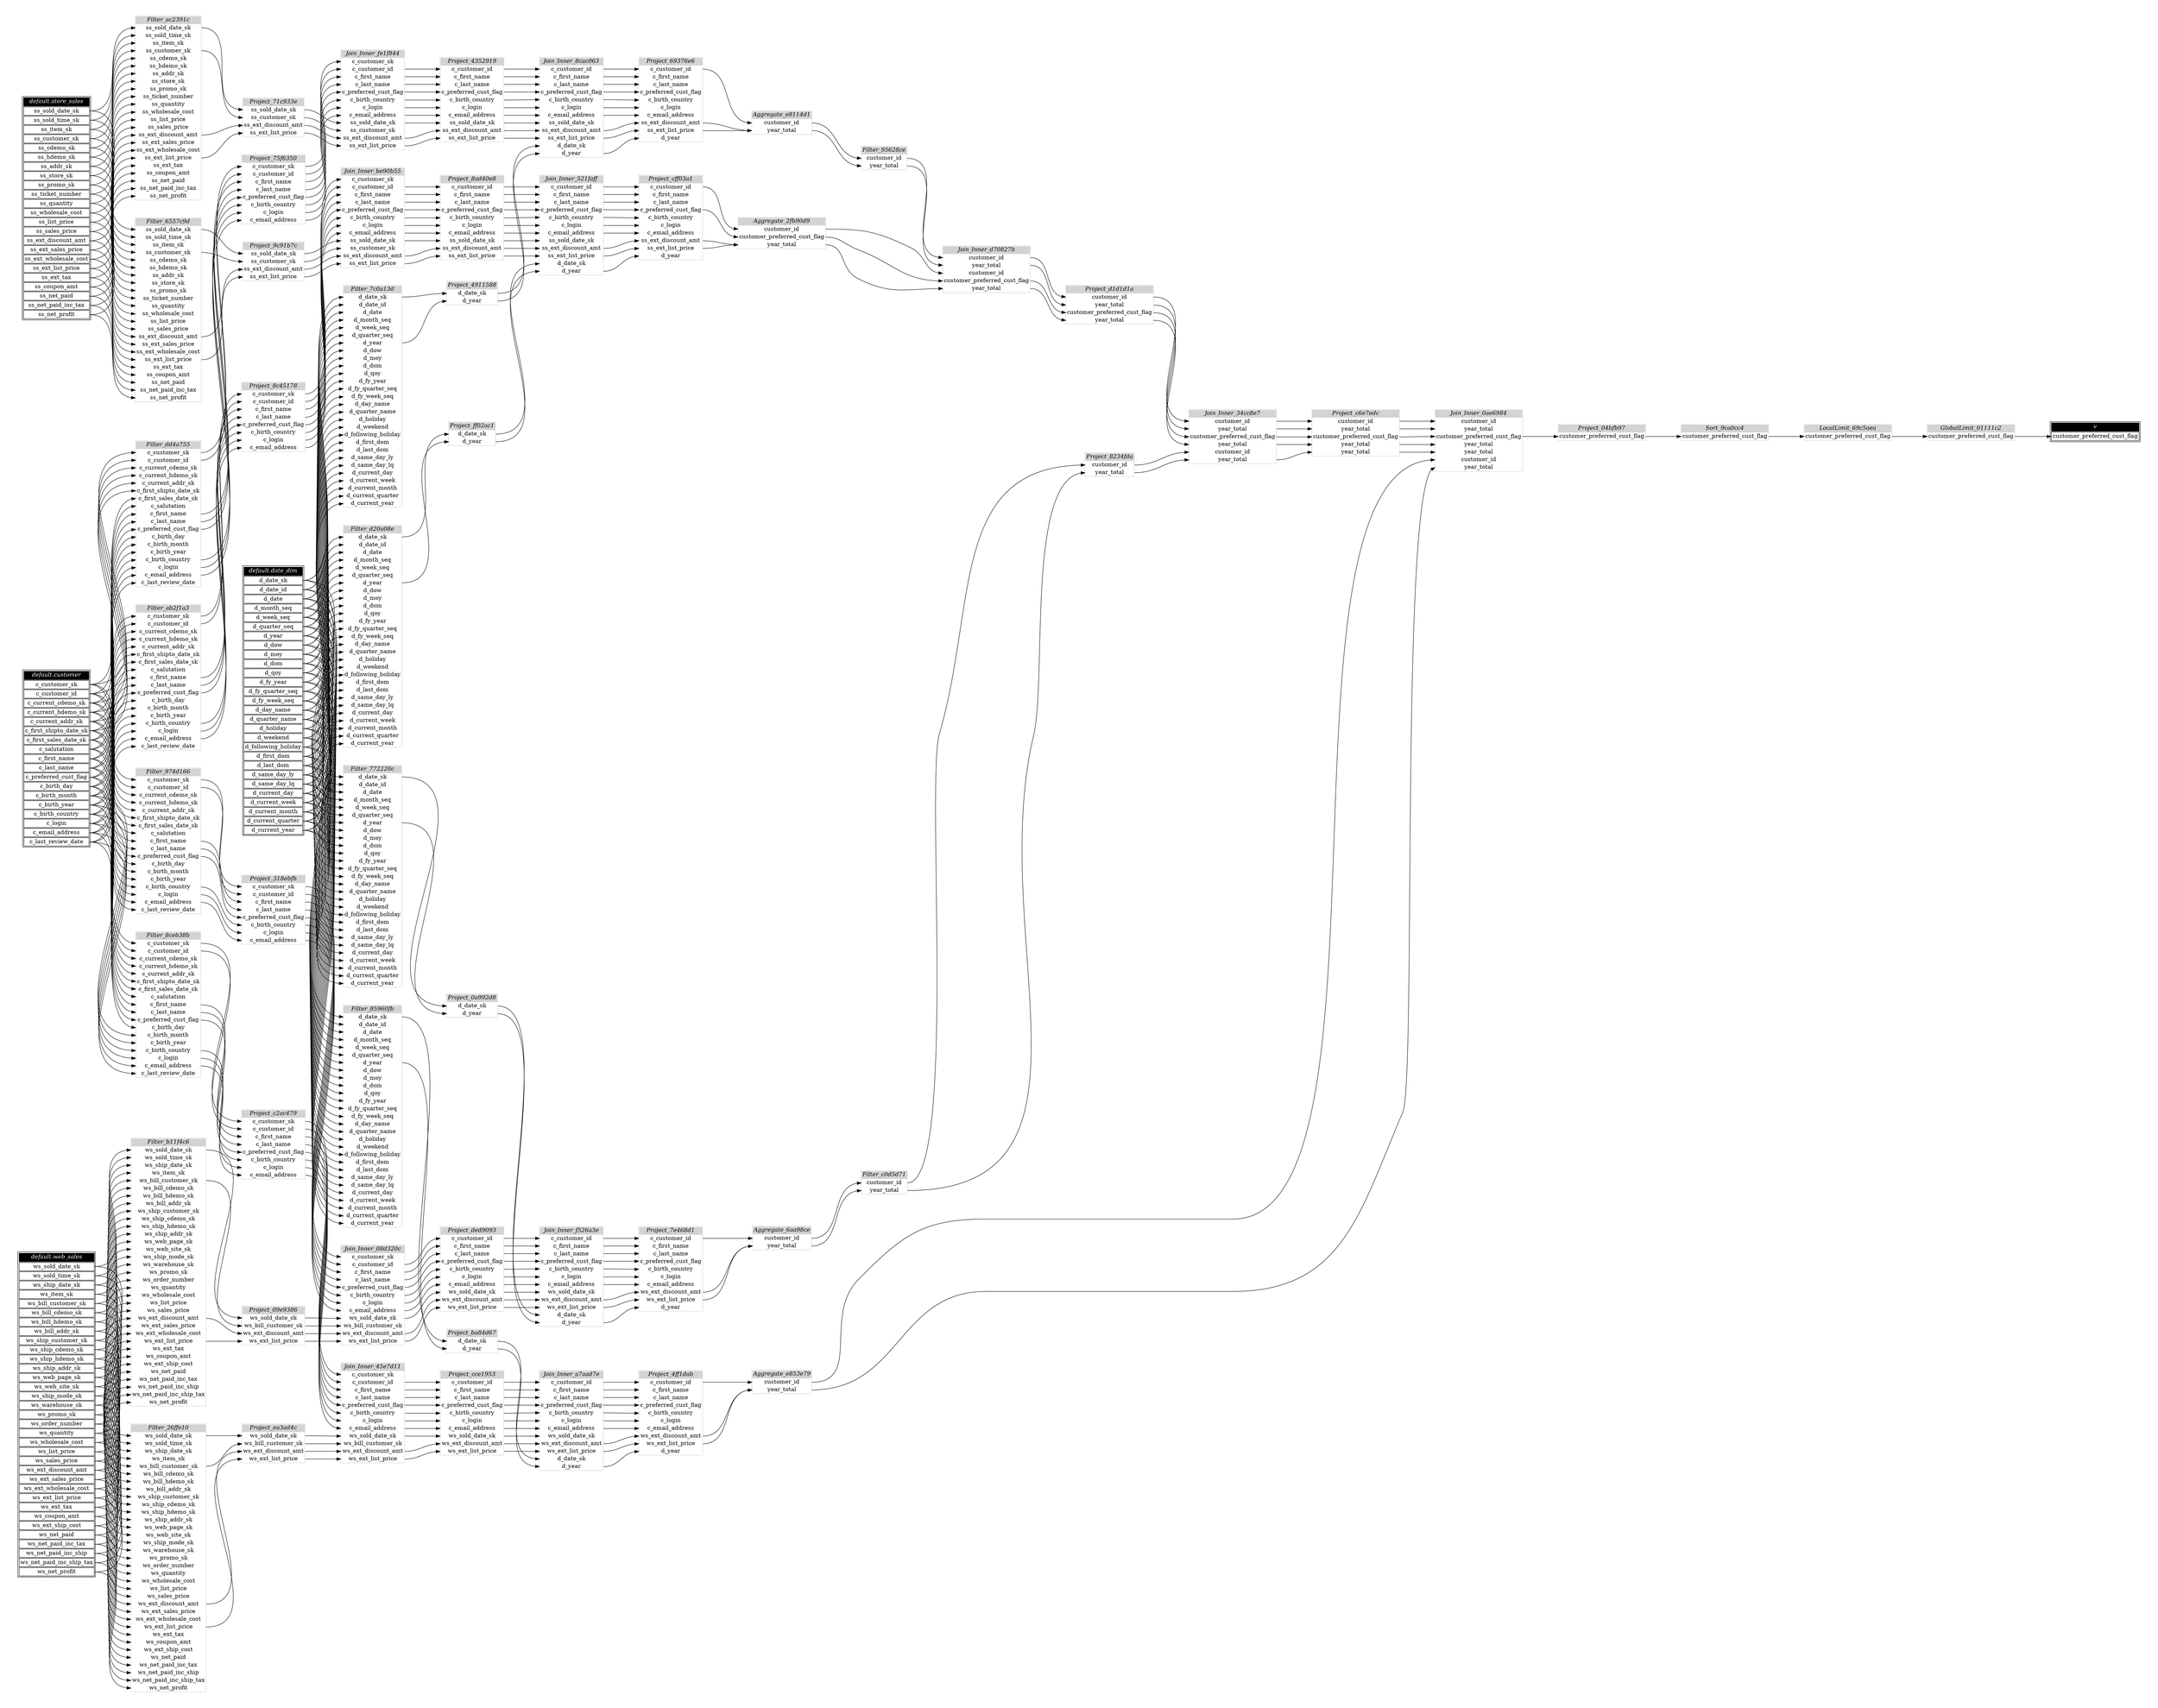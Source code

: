 // Automatically generated by TPCDSFlowTestSuite


digraph {
  graph [pad="0.5" nodesep="0.5" ranksep="1" fontname="Helvetica" rankdir=LR];
  node [shape=plaintext]

  
"Aggregate_2fb90d9" [label=<
<table color="lightgray" border="1" cellborder="0" cellspacing="0">
  <tr><td bgcolor="lightgray" port="nodeName"><i>Aggregate_2fb90d9</i></td></tr>
  <tr><td port="0">customer_id</td></tr>
<tr><td port="1">customer_preferred_cust_flag</td></tr>
<tr><td port="2">year_total</td></tr>
</table>>];
     

"Aggregate_6aa98ce" [label=<
<table color="lightgray" border="1" cellborder="0" cellspacing="0">
  <tr><td bgcolor="lightgray" port="nodeName"><i>Aggregate_6aa98ce</i></td></tr>
  <tr><td port="0">customer_id</td></tr>
<tr><td port="1">year_total</td></tr>
</table>>];
     

"Aggregate_e8114d1" [label=<
<table color="lightgray" border="1" cellborder="0" cellspacing="0">
  <tr><td bgcolor="lightgray" port="nodeName"><i>Aggregate_e8114d1</i></td></tr>
  <tr><td port="0">customer_id</td></tr>
<tr><td port="1">year_total</td></tr>
</table>>];
     

"Aggregate_e853e79" [label=<
<table color="lightgray" border="1" cellborder="0" cellspacing="0">
  <tr><td bgcolor="lightgray" port="nodeName"><i>Aggregate_e853e79</i></td></tr>
  <tr><td port="0">customer_id</td></tr>
<tr><td port="1">year_total</td></tr>
</table>>];
     

"Filter_26ffe10" [label=<
<table color="lightgray" border="1" cellborder="0" cellspacing="0">
  <tr><td bgcolor="lightgray" port="nodeName"><i>Filter_26ffe10</i></td></tr>
  <tr><td port="0">ws_sold_date_sk</td></tr>
<tr><td port="1">ws_sold_time_sk</td></tr>
<tr><td port="2">ws_ship_date_sk</td></tr>
<tr><td port="3">ws_item_sk</td></tr>
<tr><td port="4">ws_bill_customer_sk</td></tr>
<tr><td port="5">ws_bill_cdemo_sk</td></tr>
<tr><td port="6">ws_bill_hdemo_sk</td></tr>
<tr><td port="7">ws_bill_addr_sk</td></tr>
<tr><td port="8">ws_ship_customer_sk</td></tr>
<tr><td port="9">ws_ship_cdemo_sk</td></tr>
<tr><td port="10">ws_ship_hdemo_sk</td></tr>
<tr><td port="11">ws_ship_addr_sk</td></tr>
<tr><td port="12">ws_web_page_sk</td></tr>
<tr><td port="13">ws_web_site_sk</td></tr>
<tr><td port="14">ws_ship_mode_sk</td></tr>
<tr><td port="15">ws_warehouse_sk</td></tr>
<tr><td port="16">ws_promo_sk</td></tr>
<tr><td port="17">ws_order_number</td></tr>
<tr><td port="18">ws_quantity</td></tr>
<tr><td port="19">ws_wholesale_cost</td></tr>
<tr><td port="20">ws_list_price</td></tr>
<tr><td port="21">ws_sales_price</td></tr>
<tr><td port="22">ws_ext_discount_amt</td></tr>
<tr><td port="23">ws_ext_sales_price</td></tr>
<tr><td port="24">ws_ext_wholesale_cost</td></tr>
<tr><td port="25">ws_ext_list_price</td></tr>
<tr><td port="26">ws_ext_tax</td></tr>
<tr><td port="27">ws_coupon_amt</td></tr>
<tr><td port="28">ws_ext_ship_cost</td></tr>
<tr><td port="29">ws_net_paid</td></tr>
<tr><td port="30">ws_net_paid_inc_tax</td></tr>
<tr><td port="31">ws_net_paid_inc_ship</td></tr>
<tr><td port="32">ws_net_paid_inc_ship_tax</td></tr>
<tr><td port="33">ws_net_profit</td></tr>
</table>>];
     

"Filter_6557c9d" [label=<
<table color="lightgray" border="1" cellborder="0" cellspacing="0">
  <tr><td bgcolor="lightgray" port="nodeName"><i>Filter_6557c9d</i></td></tr>
  <tr><td port="0">ss_sold_date_sk</td></tr>
<tr><td port="1">ss_sold_time_sk</td></tr>
<tr><td port="2">ss_item_sk</td></tr>
<tr><td port="3">ss_customer_sk</td></tr>
<tr><td port="4">ss_cdemo_sk</td></tr>
<tr><td port="5">ss_hdemo_sk</td></tr>
<tr><td port="6">ss_addr_sk</td></tr>
<tr><td port="7">ss_store_sk</td></tr>
<tr><td port="8">ss_promo_sk</td></tr>
<tr><td port="9">ss_ticket_number</td></tr>
<tr><td port="10">ss_quantity</td></tr>
<tr><td port="11">ss_wholesale_cost</td></tr>
<tr><td port="12">ss_list_price</td></tr>
<tr><td port="13">ss_sales_price</td></tr>
<tr><td port="14">ss_ext_discount_amt</td></tr>
<tr><td port="15">ss_ext_sales_price</td></tr>
<tr><td port="16">ss_ext_wholesale_cost</td></tr>
<tr><td port="17">ss_ext_list_price</td></tr>
<tr><td port="18">ss_ext_tax</td></tr>
<tr><td port="19">ss_coupon_amt</td></tr>
<tr><td port="20">ss_net_paid</td></tr>
<tr><td port="21">ss_net_paid_inc_tax</td></tr>
<tr><td port="22">ss_net_profit</td></tr>
</table>>];
     

"Filter_772220c" [label=<
<table color="lightgray" border="1" cellborder="0" cellspacing="0">
  <tr><td bgcolor="lightgray" port="nodeName"><i>Filter_772220c</i></td></tr>
  <tr><td port="0">d_date_sk</td></tr>
<tr><td port="1">d_date_id</td></tr>
<tr><td port="2">d_date</td></tr>
<tr><td port="3">d_month_seq</td></tr>
<tr><td port="4">d_week_seq</td></tr>
<tr><td port="5">d_quarter_seq</td></tr>
<tr><td port="6">d_year</td></tr>
<tr><td port="7">d_dow</td></tr>
<tr><td port="8">d_moy</td></tr>
<tr><td port="9">d_dom</td></tr>
<tr><td port="10">d_qoy</td></tr>
<tr><td port="11">d_fy_year</td></tr>
<tr><td port="12">d_fy_quarter_seq</td></tr>
<tr><td port="13">d_fy_week_seq</td></tr>
<tr><td port="14">d_day_name</td></tr>
<tr><td port="15">d_quarter_name</td></tr>
<tr><td port="16">d_holiday</td></tr>
<tr><td port="17">d_weekend</td></tr>
<tr><td port="18">d_following_holiday</td></tr>
<tr><td port="19">d_first_dom</td></tr>
<tr><td port="20">d_last_dom</td></tr>
<tr><td port="21">d_same_day_ly</td></tr>
<tr><td port="22">d_same_day_lq</td></tr>
<tr><td port="23">d_current_day</td></tr>
<tr><td port="24">d_current_week</td></tr>
<tr><td port="25">d_current_month</td></tr>
<tr><td port="26">d_current_quarter</td></tr>
<tr><td port="27">d_current_year</td></tr>
</table>>];
     

"Filter_7c0a13d" [label=<
<table color="lightgray" border="1" cellborder="0" cellspacing="0">
  <tr><td bgcolor="lightgray" port="nodeName"><i>Filter_7c0a13d</i></td></tr>
  <tr><td port="0">d_date_sk</td></tr>
<tr><td port="1">d_date_id</td></tr>
<tr><td port="2">d_date</td></tr>
<tr><td port="3">d_month_seq</td></tr>
<tr><td port="4">d_week_seq</td></tr>
<tr><td port="5">d_quarter_seq</td></tr>
<tr><td port="6">d_year</td></tr>
<tr><td port="7">d_dow</td></tr>
<tr><td port="8">d_moy</td></tr>
<tr><td port="9">d_dom</td></tr>
<tr><td port="10">d_qoy</td></tr>
<tr><td port="11">d_fy_year</td></tr>
<tr><td port="12">d_fy_quarter_seq</td></tr>
<tr><td port="13">d_fy_week_seq</td></tr>
<tr><td port="14">d_day_name</td></tr>
<tr><td port="15">d_quarter_name</td></tr>
<tr><td port="16">d_holiday</td></tr>
<tr><td port="17">d_weekend</td></tr>
<tr><td port="18">d_following_holiday</td></tr>
<tr><td port="19">d_first_dom</td></tr>
<tr><td port="20">d_last_dom</td></tr>
<tr><td port="21">d_same_day_ly</td></tr>
<tr><td port="22">d_same_day_lq</td></tr>
<tr><td port="23">d_current_day</td></tr>
<tr><td port="24">d_current_week</td></tr>
<tr><td port="25">d_current_month</td></tr>
<tr><td port="26">d_current_quarter</td></tr>
<tr><td port="27">d_current_year</td></tr>
</table>>];
     

"Filter_85960fb" [label=<
<table color="lightgray" border="1" cellborder="0" cellspacing="0">
  <tr><td bgcolor="lightgray" port="nodeName"><i>Filter_85960fb</i></td></tr>
  <tr><td port="0">d_date_sk</td></tr>
<tr><td port="1">d_date_id</td></tr>
<tr><td port="2">d_date</td></tr>
<tr><td port="3">d_month_seq</td></tr>
<tr><td port="4">d_week_seq</td></tr>
<tr><td port="5">d_quarter_seq</td></tr>
<tr><td port="6">d_year</td></tr>
<tr><td port="7">d_dow</td></tr>
<tr><td port="8">d_moy</td></tr>
<tr><td port="9">d_dom</td></tr>
<tr><td port="10">d_qoy</td></tr>
<tr><td port="11">d_fy_year</td></tr>
<tr><td port="12">d_fy_quarter_seq</td></tr>
<tr><td port="13">d_fy_week_seq</td></tr>
<tr><td port="14">d_day_name</td></tr>
<tr><td port="15">d_quarter_name</td></tr>
<tr><td port="16">d_holiday</td></tr>
<tr><td port="17">d_weekend</td></tr>
<tr><td port="18">d_following_holiday</td></tr>
<tr><td port="19">d_first_dom</td></tr>
<tr><td port="20">d_last_dom</td></tr>
<tr><td port="21">d_same_day_ly</td></tr>
<tr><td port="22">d_same_day_lq</td></tr>
<tr><td port="23">d_current_day</td></tr>
<tr><td port="24">d_current_week</td></tr>
<tr><td port="25">d_current_month</td></tr>
<tr><td port="26">d_current_quarter</td></tr>
<tr><td port="27">d_current_year</td></tr>
</table>>];
     

"Filter_8ceb38b" [label=<
<table color="lightgray" border="1" cellborder="0" cellspacing="0">
  <tr><td bgcolor="lightgray" port="nodeName"><i>Filter_8ceb38b</i></td></tr>
  <tr><td port="0">c_customer_sk</td></tr>
<tr><td port="1">c_customer_id</td></tr>
<tr><td port="2">c_current_cdemo_sk</td></tr>
<tr><td port="3">c_current_hdemo_sk</td></tr>
<tr><td port="4">c_current_addr_sk</td></tr>
<tr><td port="5">c_first_shipto_date_sk</td></tr>
<tr><td port="6">c_first_sales_date_sk</td></tr>
<tr><td port="7">c_salutation</td></tr>
<tr><td port="8">c_first_name</td></tr>
<tr><td port="9">c_last_name</td></tr>
<tr><td port="10">c_preferred_cust_flag</td></tr>
<tr><td port="11">c_birth_day</td></tr>
<tr><td port="12">c_birth_month</td></tr>
<tr><td port="13">c_birth_year</td></tr>
<tr><td port="14">c_birth_country</td></tr>
<tr><td port="15">c_login</td></tr>
<tr><td port="16">c_email_address</td></tr>
<tr><td port="17">c_last_review_date</td></tr>
</table>>];
     

"Filter_95628ce" [label=<
<table color="lightgray" border="1" cellborder="0" cellspacing="0">
  <tr><td bgcolor="lightgray" port="nodeName"><i>Filter_95628ce</i></td></tr>
  <tr><td port="0">customer_id</td></tr>
<tr><td port="1">year_total</td></tr>
</table>>];
     

"Filter_974d166" [label=<
<table color="lightgray" border="1" cellborder="0" cellspacing="0">
  <tr><td bgcolor="lightgray" port="nodeName"><i>Filter_974d166</i></td></tr>
  <tr><td port="0">c_customer_sk</td></tr>
<tr><td port="1">c_customer_id</td></tr>
<tr><td port="2">c_current_cdemo_sk</td></tr>
<tr><td port="3">c_current_hdemo_sk</td></tr>
<tr><td port="4">c_current_addr_sk</td></tr>
<tr><td port="5">c_first_shipto_date_sk</td></tr>
<tr><td port="6">c_first_sales_date_sk</td></tr>
<tr><td port="7">c_salutation</td></tr>
<tr><td port="8">c_first_name</td></tr>
<tr><td port="9">c_last_name</td></tr>
<tr><td port="10">c_preferred_cust_flag</td></tr>
<tr><td port="11">c_birth_day</td></tr>
<tr><td port="12">c_birth_month</td></tr>
<tr><td port="13">c_birth_year</td></tr>
<tr><td port="14">c_birth_country</td></tr>
<tr><td port="15">c_login</td></tr>
<tr><td port="16">c_email_address</td></tr>
<tr><td port="17">c_last_review_date</td></tr>
</table>>];
     

"Filter_ab2f1a3" [label=<
<table color="lightgray" border="1" cellborder="0" cellspacing="0">
  <tr><td bgcolor="lightgray" port="nodeName"><i>Filter_ab2f1a3</i></td></tr>
  <tr><td port="0">c_customer_sk</td></tr>
<tr><td port="1">c_customer_id</td></tr>
<tr><td port="2">c_current_cdemo_sk</td></tr>
<tr><td port="3">c_current_hdemo_sk</td></tr>
<tr><td port="4">c_current_addr_sk</td></tr>
<tr><td port="5">c_first_shipto_date_sk</td></tr>
<tr><td port="6">c_first_sales_date_sk</td></tr>
<tr><td port="7">c_salutation</td></tr>
<tr><td port="8">c_first_name</td></tr>
<tr><td port="9">c_last_name</td></tr>
<tr><td port="10">c_preferred_cust_flag</td></tr>
<tr><td port="11">c_birth_day</td></tr>
<tr><td port="12">c_birth_month</td></tr>
<tr><td port="13">c_birth_year</td></tr>
<tr><td port="14">c_birth_country</td></tr>
<tr><td port="15">c_login</td></tr>
<tr><td port="16">c_email_address</td></tr>
<tr><td port="17">c_last_review_date</td></tr>
</table>>];
     

"Filter_ac2391c" [label=<
<table color="lightgray" border="1" cellborder="0" cellspacing="0">
  <tr><td bgcolor="lightgray" port="nodeName"><i>Filter_ac2391c</i></td></tr>
  <tr><td port="0">ss_sold_date_sk</td></tr>
<tr><td port="1">ss_sold_time_sk</td></tr>
<tr><td port="2">ss_item_sk</td></tr>
<tr><td port="3">ss_customer_sk</td></tr>
<tr><td port="4">ss_cdemo_sk</td></tr>
<tr><td port="5">ss_hdemo_sk</td></tr>
<tr><td port="6">ss_addr_sk</td></tr>
<tr><td port="7">ss_store_sk</td></tr>
<tr><td port="8">ss_promo_sk</td></tr>
<tr><td port="9">ss_ticket_number</td></tr>
<tr><td port="10">ss_quantity</td></tr>
<tr><td port="11">ss_wholesale_cost</td></tr>
<tr><td port="12">ss_list_price</td></tr>
<tr><td port="13">ss_sales_price</td></tr>
<tr><td port="14">ss_ext_discount_amt</td></tr>
<tr><td port="15">ss_ext_sales_price</td></tr>
<tr><td port="16">ss_ext_wholesale_cost</td></tr>
<tr><td port="17">ss_ext_list_price</td></tr>
<tr><td port="18">ss_ext_tax</td></tr>
<tr><td port="19">ss_coupon_amt</td></tr>
<tr><td port="20">ss_net_paid</td></tr>
<tr><td port="21">ss_net_paid_inc_tax</td></tr>
<tr><td port="22">ss_net_profit</td></tr>
</table>>];
     

"Filter_b11f4c6" [label=<
<table color="lightgray" border="1" cellborder="0" cellspacing="0">
  <tr><td bgcolor="lightgray" port="nodeName"><i>Filter_b11f4c6</i></td></tr>
  <tr><td port="0">ws_sold_date_sk</td></tr>
<tr><td port="1">ws_sold_time_sk</td></tr>
<tr><td port="2">ws_ship_date_sk</td></tr>
<tr><td port="3">ws_item_sk</td></tr>
<tr><td port="4">ws_bill_customer_sk</td></tr>
<tr><td port="5">ws_bill_cdemo_sk</td></tr>
<tr><td port="6">ws_bill_hdemo_sk</td></tr>
<tr><td port="7">ws_bill_addr_sk</td></tr>
<tr><td port="8">ws_ship_customer_sk</td></tr>
<tr><td port="9">ws_ship_cdemo_sk</td></tr>
<tr><td port="10">ws_ship_hdemo_sk</td></tr>
<tr><td port="11">ws_ship_addr_sk</td></tr>
<tr><td port="12">ws_web_page_sk</td></tr>
<tr><td port="13">ws_web_site_sk</td></tr>
<tr><td port="14">ws_ship_mode_sk</td></tr>
<tr><td port="15">ws_warehouse_sk</td></tr>
<tr><td port="16">ws_promo_sk</td></tr>
<tr><td port="17">ws_order_number</td></tr>
<tr><td port="18">ws_quantity</td></tr>
<tr><td port="19">ws_wholesale_cost</td></tr>
<tr><td port="20">ws_list_price</td></tr>
<tr><td port="21">ws_sales_price</td></tr>
<tr><td port="22">ws_ext_discount_amt</td></tr>
<tr><td port="23">ws_ext_sales_price</td></tr>
<tr><td port="24">ws_ext_wholesale_cost</td></tr>
<tr><td port="25">ws_ext_list_price</td></tr>
<tr><td port="26">ws_ext_tax</td></tr>
<tr><td port="27">ws_coupon_amt</td></tr>
<tr><td port="28">ws_ext_ship_cost</td></tr>
<tr><td port="29">ws_net_paid</td></tr>
<tr><td port="30">ws_net_paid_inc_tax</td></tr>
<tr><td port="31">ws_net_paid_inc_ship</td></tr>
<tr><td port="32">ws_net_paid_inc_ship_tax</td></tr>
<tr><td port="33">ws_net_profit</td></tr>
</table>>];
     

"Filter_c0d5d71" [label=<
<table color="lightgray" border="1" cellborder="0" cellspacing="0">
  <tr><td bgcolor="lightgray" port="nodeName"><i>Filter_c0d5d71</i></td></tr>
  <tr><td port="0">customer_id</td></tr>
<tr><td port="1">year_total</td></tr>
</table>>];
     

"Filter_d20a08e" [label=<
<table color="lightgray" border="1" cellborder="0" cellspacing="0">
  <tr><td bgcolor="lightgray" port="nodeName"><i>Filter_d20a08e</i></td></tr>
  <tr><td port="0">d_date_sk</td></tr>
<tr><td port="1">d_date_id</td></tr>
<tr><td port="2">d_date</td></tr>
<tr><td port="3">d_month_seq</td></tr>
<tr><td port="4">d_week_seq</td></tr>
<tr><td port="5">d_quarter_seq</td></tr>
<tr><td port="6">d_year</td></tr>
<tr><td port="7">d_dow</td></tr>
<tr><td port="8">d_moy</td></tr>
<tr><td port="9">d_dom</td></tr>
<tr><td port="10">d_qoy</td></tr>
<tr><td port="11">d_fy_year</td></tr>
<tr><td port="12">d_fy_quarter_seq</td></tr>
<tr><td port="13">d_fy_week_seq</td></tr>
<tr><td port="14">d_day_name</td></tr>
<tr><td port="15">d_quarter_name</td></tr>
<tr><td port="16">d_holiday</td></tr>
<tr><td port="17">d_weekend</td></tr>
<tr><td port="18">d_following_holiday</td></tr>
<tr><td port="19">d_first_dom</td></tr>
<tr><td port="20">d_last_dom</td></tr>
<tr><td port="21">d_same_day_ly</td></tr>
<tr><td port="22">d_same_day_lq</td></tr>
<tr><td port="23">d_current_day</td></tr>
<tr><td port="24">d_current_week</td></tr>
<tr><td port="25">d_current_month</td></tr>
<tr><td port="26">d_current_quarter</td></tr>
<tr><td port="27">d_current_year</td></tr>
</table>>];
     

"Filter_dd4a755" [label=<
<table color="lightgray" border="1" cellborder="0" cellspacing="0">
  <tr><td bgcolor="lightgray" port="nodeName"><i>Filter_dd4a755</i></td></tr>
  <tr><td port="0">c_customer_sk</td></tr>
<tr><td port="1">c_customer_id</td></tr>
<tr><td port="2">c_current_cdemo_sk</td></tr>
<tr><td port="3">c_current_hdemo_sk</td></tr>
<tr><td port="4">c_current_addr_sk</td></tr>
<tr><td port="5">c_first_shipto_date_sk</td></tr>
<tr><td port="6">c_first_sales_date_sk</td></tr>
<tr><td port="7">c_salutation</td></tr>
<tr><td port="8">c_first_name</td></tr>
<tr><td port="9">c_last_name</td></tr>
<tr><td port="10">c_preferred_cust_flag</td></tr>
<tr><td port="11">c_birth_day</td></tr>
<tr><td port="12">c_birth_month</td></tr>
<tr><td port="13">c_birth_year</td></tr>
<tr><td port="14">c_birth_country</td></tr>
<tr><td port="15">c_login</td></tr>
<tr><td port="16">c_email_address</td></tr>
<tr><td port="17">c_last_review_date</td></tr>
</table>>];
     

"GlobalLimit_01111c2" [label=<
<table color="lightgray" border="1" cellborder="0" cellspacing="0">
  <tr><td bgcolor="lightgray" port="nodeName"><i>GlobalLimit_01111c2</i></td></tr>
  <tr><td port="0">customer_preferred_cust_flag</td></tr>
</table>>];
     

"Join_Inner_08d320c" [label=<
<table color="lightgray" border="1" cellborder="0" cellspacing="0">
  <tr><td bgcolor="lightgray" port="nodeName"><i>Join_Inner_08d320c</i></td></tr>
  <tr><td port="0">c_customer_sk</td></tr>
<tr><td port="1">c_customer_id</td></tr>
<tr><td port="2">c_first_name</td></tr>
<tr><td port="3">c_last_name</td></tr>
<tr><td port="4">c_preferred_cust_flag</td></tr>
<tr><td port="5">c_birth_country</td></tr>
<tr><td port="6">c_login</td></tr>
<tr><td port="7">c_email_address</td></tr>
<tr><td port="8">ws_sold_date_sk</td></tr>
<tr><td port="9">ws_bill_customer_sk</td></tr>
<tr><td port="10">ws_ext_discount_amt</td></tr>
<tr><td port="11">ws_ext_list_price</td></tr>
</table>>];
     

"Join_Inner_0ae6984" [label=<
<table color="lightgray" border="1" cellborder="0" cellspacing="0">
  <tr><td bgcolor="lightgray" port="nodeName"><i>Join_Inner_0ae6984</i></td></tr>
  <tr><td port="0">customer_id</td></tr>
<tr><td port="1">year_total</td></tr>
<tr><td port="2">customer_preferred_cust_flag</td></tr>
<tr><td port="3">year_total</td></tr>
<tr><td port="4">year_total</td></tr>
<tr><td port="5">customer_id</td></tr>
<tr><td port="6">year_total</td></tr>
</table>>];
     

"Join_Inner_34cc8e7" [label=<
<table color="lightgray" border="1" cellborder="0" cellspacing="0">
  <tr><td bgcolor="lightgray" port="nodeName"><i>Join_Inner_34cc8e7</i></td></tr>
  <tr><td port="0">customer_id</td></tr>
<tr><td port="1">year_total</td></tr>
<tr><td port="2">customer_preferred_cust_flag</td></tr>
<tr><td port="3">year_total</td></tr>
<tr><td port="4">customer_id</td></tr>
<tr><td port="5">year_total</td></tr>
</table>>];
     

"Join_Inner_45e7d11" [label=<
<table color="lightgray" border="1" cellborder="0" cellspacing="0">
  <tr><td bgcolor="lightgray" port="nodeName"><i>Join_Inner_45e7d11</i></td></tr>
  <tr><td port="0">c_customer_sk</td></tr>
<tr><td port="1">c_customer_id</td></tr>
<tr><td port="2">c_first_name</td></tr>
<tr><td port="3">c_last_name</td></tr>
<tr><td port="4">c_preferred_cust_flag</td></tr>
<tr><td port="5">c_birth_country</td></tr>
<tr><td port="6">c_login</td></tr>
<tr><td port="7">c_email_address</td></tr>
<tr><td port="8">ws_sold_date_sk</td></tr>
<tr><td port="9">ws_bill_customer_sk</td></tr>
<tr><td port="10">ws_ext_discount_amt</td></tr>
<tr><td port="11">ws_ext_list_price</td></tr>
</table>>];
     

"Join_Inner_521faff" [label=<
<table color="lightgray" border="1" cellborder="0" cellspacing="0">
  <tr><td bgcolor="lightgray" port="nodeName"><i>Join_Inner_521faff</i></td></tr>
  <tr><td port="0">c_customer_id</td></tr>
<tr><td port="1">c_first_name</td></tr>
<tr><td port="2">c_last_name</td></tr>
<tr><td port="3">c_preferred_cust_flag</td></tr>
<tr><td port="4">c_birth_country</td></tr>
<tr><td port="5">c_login</td></tr>
<tr><td port="6">c_email_address</td></tr>
<tr><td port="7">ss_sold_date_sk</td></tr>
<tr><td port="8">ss_ext_discount_amt</td></tr>
<tr><td port="9">ss_ext_list_price</td></tr>
<tr><td port="10">d_date_sk</td></tr>
<tr><td port="11">d_year</td></tr>
</table>>];
     

"Join_Inner_8cac063" [label=<
<table color="lightgray" border="1" cellborder="0" cellspacing="0">
  <tr><td bgcolor="lightgray" port="nodeName"><i>Join_Inner_8cac063</i></td></tr>
  <tr><td port="0">c_customer_id</td></tr>
<tr><td port="1">c_first_name</td></tr>
<tr><td port="2">c_last_name</td></tr>
<tr><td port="3">c_preferred_cust_flag</td></tr>
<tr><td port="4">c_birth_country</td></tr>
<tr><td port="5">c_login</td></tr>
<tr><td port="6">c_email_address</td></tr>
<tr><td port="7">ss_sold_date_sk</td></tr>
<tr><td port="8">ss_ext_discount_amt</td></tr>
<tr><td port="9">ss_ext_list_price</td></tr>
<tr><td port="10">d_date_sk</td></tr>
<tr><td port="11">d_year</td></tr>
</table>>];
     

"Join_Inner_a7aad7e" [label=<
<table color="lightgray" border="1" cellborder="0" cellspacing="0">
  <tr><td bgcolor="lightgray" port="nodeName"><i>Join_Inner_a7aad7e</i></td></tr>
  <tr><td port="0">c_customer_id</td></tr>
<tr><td port="1">c_first_name</td></tr>
<tr><td port="2">c_last_name</td></tr>
<tr><td port="3">c_preferred_cust_flag</td></tr>
<tr><td port="4">c_birth_country</td></tr>
<tr><td port="5">c_login</td></tr>
<tr><td port="6">c_email_address</td></tr>
<tr><td port="7">ws_sold_date_sk</td></tr>
<tr><td port="8">ws_ext_discount_amt</td></tr>
<tr><td port="9">ws_ext_list_price</td></tr>
<tr><td port="10">d_date_sk</td></tr>
<tr><td port="11">d_year</td></tr>
</table>>];
     

"Join_Inner_be90b55" [label=<
<table color="lightgray" border="1" cellborder="0" cellspacing="0">
  <tr><td bgcolor="lightgray" port="nodeName"><i>Join_Inner_be90b55</i></td></tr>
  <tr><td port="0">c_customer_sk</td></tr>
<tr><td port="1">c_customer_id</td></tr>
<tr><td port="2">c_first_name</td></tr>
<tr><td port="3">c_last_name</td></tr>
<tr><td port="4">c_preferred_cust_flag</td></tr>
<tr><td port="5">c_birth_country</td></tr>
<tr><td port="6">c_login</td></tr>
<tr><td port="7">c_email_address</td></tr>
<tr><td port="8">ss_sold_date_sk</td></tr>
<tr><td port="9">ss_customer_sk</td></tr>
<tr><td port="10">ss_ext_discount_amt</td></tr>
<tr><td port="11">ss_ext_list_price</td></tr>
</table>>];
     

"Join_Inner_d70827b" [label=<
<table color="lightgray" border="1" cellborder="0" cellspacing="0">
  <tr><td bgcolor="lightgray" port="nodeName"><i>Join_Inner_d70827b</i></td></tr>
  <tr><td port="0">customer_id</td></tr>
<tr><td port="1">year_total</td></tr>
<tr><td port="2">customer_id</td></tr>
<tr><td port="3">customer_preferred_cust_flag</td></tr>
<tr><td port="4">year_total</td></tr>
</table>>];
     

"Join_Inner_f526a3e" [label=<
<table color="lightgray" border="1" cellborder="0" cellspacing="0">
  <tr><td bgcolor="lightgray" port="nodeName"><i>Join_Inner_f526a3e</i></td></tr>
  <tr><td port="0">c_customer_id</td></tr>
<tr><td port="1">c_first_name</td></tr>
<tr><td port="2">c_last_name</td></tr>
<tr><td port="3">c_preferred_cust_flag</td></tr>
<tr><td port="4">c_birth_country</td></tr>
<tr><td port="5">c_login</td></tr>
<tr><td port="6">c_email_address</td></tr>
<tr><td port="7">ws_sold_date_sk</td></tr>
<tr><td port="8">ws_ext_discount_amt</td></tr>
<tr><td port="9">ws_ext_list_price</td></tr>
<tr><td port="10">d_date_sk</td></tr>
<tr><td port="11">d_year</td></tr>
</table>>];
     

"Join_Inner_fe1f844" [label=<
<table color="lightgray" border="1" cellborder="0" cellspacing="0">
  <tr><td bgcolor="lightgray" port="nodeName"><i>Join_Inner_fe1f844</i></td></tr>
  <tr><td port="0">c_customer_sk</td></tr>
<tr><td port="1">c_customer_id</td></tr>
<tr><td port="2">c_first_name</td></tr>
<tr><td port="3">c_last_name</td></tr>
<tr><td port="4">c_preferred_cust_flag</td></tr>
<tr><td port="5">c_birth_country</td></tr>
<tr><td port="6">c_login</td></tr>
<tr><td port="7">c_email_address</td></tr>
<tr><td port="8">ss_sold_date_sk</td></tr>
<tr><td port="9">ss_customer_sk</td></tr>
<tr><td port="10">ss_ext_discount_amt</td></tr>
<tr><td port="11">ss_ext_list_price</td></tr>
</table>>];
     

"LocalLimit_69c5aea" [label=<
<table color="lightgray" border="1" cellborder="0" cellspacing="0">
  <tr><td bgcolor="lightgray" port="nodeName"><i>LocalLimit_69c5aea</i></td></tr>
  <tr><td port="0">customer_preferred_cust_flag</td></tr>
</table>>];
     

"Project_04bfb97" [label=<
<table color="lightgray" border="1" cellborder="0" cellspacing="0">
  <tr><td bgcolor="lightgray" port="nodeName"><i>Project_04bfb97</i></td></tr>
  <tr><td port="0">customer_preferred_cust_flag</td></tr>
</table>>];
     

"Project_09e9386" [label=<
<table color="lightgray" border="1" cellborder="0" cellspacing="0">
  <tr><td bgcolor="lightgray" port="nodeName"><i>Project_09e9386</i></td></tr>
  <tr><td port="0">ws_sold_date_sk</td></tr>
<tr><td port="1">ws_bill_customer_sk</td></tr>
<tr><td port="2">ws_ext_discount_amt</td></tr>
<tr><td port="3">ws_ext_list_price</td></tr>
</table>>];
     

"Project_0a992d8" [label=<
<table color="lightgray" border="1" cellborder="0" cellspacing="0">
  <tr><td bgcolor="lightgray" port="nodeName"><i>Project_0a992d8</i></td></tr>
  <tr><td port="0">d_date_sk</td></tr>
<tr><td port="1">d_year</td></tr>
</table>>];
     

"Project_318ebfb" [label=<
<table color="lightgray" border="1" cellborder="0" cellspacing="0">
  <tr><td bgcolor="lightgray" port="nodeName"><i>Project_318ebfb</i></td></tr>
  <tr><td port="0">c_customer_sk</td></tr>
<tr><td port="1">c_customer_id</td></tr>
<tr><td port="2">c_first_name</td></tr>
<tr><td port="3">c_last_name</td></tr>
<tr><td port="4">c_preferred_cust_flag</td></tr>
<tr><td port="5">c_birth_country</td></tr>
<tr><td port="6">c_login</td></tr>
<tr><td port="7">c_email_address</td></tr>
</table>>];
     

"Project_4352919" [label=<
<table color="lightgray" border="1" cellborder="0" cellspacing="0">
  <tr><td bgcolor="lightgray" port="nodeName"><i>Project_4352919</i></td></tr>
  <tr><td port="0">c_customer_id</td></tr>
<tr><td port="1">c_first_name</td></tr>
<tr><td port="2">c_last_name</td></tr>
<tr><td port="3">c_preferred_cust_flag</td></tr>
<tr><td port="4">c_birth_country</td></tr>
<tr><td port="5">c_login</td></tr>
<tr><td port="6">c_email_address</td></tr>
<tr><td port="7">ss_sold_date_sk</td></tr>
<tr><td port="8">ss_ext_discount_amt</td></tr>
<tr><td port="9">ss_ext_list_price</td></tr>
</table>>];
     

"Project_4911588" [label=<
<table color="lightgray" border="1" cellborder="0" cellspacing="0">
  <tr><td bgcolor="lightgray" port="nodeName"><i>Project_4911588</i></td></tr>
  <tr><td port="0">d_date_sk</td></tr>
<tr><td port="1">d_year</td></tr>
</table>>];
     

"Project_4ff1dab" [label=<
<table color="lightgray" border="1" cellborder="0" cellspacing="0">
  <tr><td bgcolor="lightgray" port="nodeName"><i>Project_4ff1dab</i></td></tr>
  <tr><td port="0">c_customer_id</td></tr>
<tr><td port="1">c_first_name</td></tr>
<tr><td port="2">c_last_name</td></tr>
<tr><td port="3">c_preferred_cust_flag</td></tr>
<tr><td port="4">c_birth_country</td></tr>
<tr><td port="5">c_login</td></tr>
<tr><td port="6">c_email_address</td></tr>
<tr><td port="7">ws_ext_discount_amt</td></tr>
<tr><td port="8">ws_ext_list_price</td></tr>
<tr><td port="9">d_year</td></tr>
</table>>];
     

"Project_69376e6" [label=<
<table color="lightgray" border="1" cellborder="0" cellspacing="0">
  <tr><td bgcolor="lightgray" port="nodeName"><i>Project_69376e6</i></td></tr>
  <tr><td port="0">c_customer_id</td></tr>
<tr><td port="1">c_first_name</td></tr>
<tr><td port="2">c_last_name</td></tr>
<tr><td port="3">c_preferred_cust_flag</td></tr>
<tr><td port="4">c_birth_country</td></tr>
<tr><td port="5">c_login</td></tr>
<tr><td port="6">c_email_address</td></tr>
<tr><td port="7">ss_ext_discount_amt</td></tr>
<tr><td port="8">ss_ext_list_price</td></tr>
<tr><td port="9">d_year</td></tr>
</table>>];
     

"Project_71c933e" [label=<
<table color="lightgray" border="1" cellborder="0" cellspacing="0">
  <tr><td bgcolor="lightgray" port="nodeName"><i>Project_71c933e</i></td></tr>
  <tr><td port="0">ss_sold_date_sk</td></tr>
<tr><td port="1">ss_customer_sk</td></tr>
<tr><td port="2">ss_ext_discount_amt</td></tr>
<tr><td port="3">ss_ext_list_price</td></tr>
</table>>];
     

"Project_75f6350" [label=<
<table color="lightgray" border="1" cellborder="0" cellspacing="0">
  <tr><td bgcolor="lightgray" port="nodeName"><i>Project_75f6350</i></td></tr>
  <tr><td port="0">c_customer_sk</td></tr>
<tr><td port="1">c_customer_id</td></tr>
<tr><td port="2">c_first_name</td></tr>
<tr><td port="3">c_last_name</td></tr>
<tr><td port="4">c_preferred_cust_flag</td></tr>
<tr><td port="5">c_birth_country</td></tr>
<tr><td port="6">c_login</td></tr>
<tr><td port="7">c_email_address</td></tr>
</table>>];
     

"Project_7e468d1" [label=<
<table color="lightgray" border="1" cellborder="0" cellspacing="0">
  <tr><td bgcolor="lightgray" port="nodeName"><i>Project_7e468d1</i></td></tr>
  <tr><td port="0">c_customer_id</td></tr>
<tr><td port="1">c_first_name</td></tr>
<tr><td port="2">c_last_name</td></tr>
<tr><td port="3">c_preferred_cust_flag</td></tr>
<tr><td port="4">c_birth_country</td></tr>
<tr><td port="5">c_login</td></tr>
<tr><td port="6">c_email_address</td></tr>
<tr><td port="7">ws_ext_discount_amt</td></tr>
<tr><td port="8">ws_ext_list_price</td></tr>
<tr><td port="9">d_year</td></tr>
</table>>];
     

"Project_8234fda" [label=<
<table color="lightgray" border="1" cellborder="0" cellspacing="0">
  <tr><td bgcolor="lightgray" port="nodeName"><i>Project_8234fda</i></td></tr>
  <tr><td port="0">customer_id</td></tr>
<tr><td port="1">year_total</td></tr>
</table>>];
     

"Project_8ad40e8" [label=<
<table color="lightgray" border="1" cellborder="0" cellspacing="0">
  <tr><td bgcolor="lightgray" port="nodeName"><i>Project_8ad40e8</i></td></tr>
  <tr><td port="0">c_customer_id</td></tr>
<tr><td port="1">c_first_name</td></tr>
<tr><td port="2">c_last_name</td></tr>
<tr><td port="3">c_preferred_cust_flag</td></tr>
<tr><td port="4">c_birth_country</td></tr>
<tr><td port="5">c_login</td></tr>
<tr><td port="6">c_email_address</td></tr>
<tr><td port="7">ss_sold_date_sk</td></tr>
<tr><td port="8">ss_ext_discount_amt</td></tr>
<tr><td port="9">ss_ext_list_price</td></tr>
</table>>];
     

"Project_8c45178" [label=<
<table color="lightgray" border="1" cellborder="0" cellspacing="0">
  <tr><td bgcolor="lightgray" port="nodeName"><i>Project_8c45178</i></td></tr>
  <tr><td port="0">c_customer_sk</td></tr>
<tr><td port="1">c_customer_id</td></tr>
<tr><td port="2">c_first_name</td></tr>
<tr><td port="3">c_last_name</td></tr>
<tr><td port="4">c_preferred_cust_flag</td></tr>
<tr><td port="5">c_birth_country</td></tr>
<tr><td port="6">c_login</td></tr>
<tr><td port="7">c_email_address</td></tr>
</table>>];
     

"Project_9c91b7c" [label=<
<table color="lightgray" border="1" cellborder="0" cellspacing="0">
  <tr><td bgcolor="lightgray" port="nodeName"><i>Project_9c91b7c</i></td></tr>
  <tr><td port="0">ss_sold_date_sk</td></tr>
<tr><td port="1">ss_customer_sk</td></tr>
<tr><td port="2">ss_ext_discount_amt</td></tr>
<tr><td port="3">ss_ext_list_price</td></tr>
</table>>];
     

"Project_ba84d67" [label=<
<table color="lightgray" border="1" cellborder="0" cellspacing="0">
  <tr><td bgcolor="lightgray" port="nodeName"><i>Project_ba84d67</i></td></tr>
  <tr><td port="0">d_date_sk</td></tr>
<tr><td port="1">d_year</td></tr>
</table>>];
     

"Project_c2ac479" [label=<
<table color="lightgray" border="1" cellborder="0" cellspacing="0">
  <tr><td bgcolor="lightgray" port="nodeName"><i>Project_c2ac479</i></td></tr>
  <tr><td port="0">c_customer_sk</td></tr>
<tr><td port="1">c_customer_id</td></tr>
<tr><td port="2">c_first_name</td></tr>
<tr><td port="3">c_last_name</td></tr>
<tr><td port="4">c_preferred_cust_flag</td></tr>
<tr><td port="5">c_birth_country</td></tr>
<tr><td port="6">c_login</td></tr>
<tr><td port="7">c_email_address</td></tr>
</table>>];
     

"Project_c6e7edc" [label=<
<table color="lightgray" border="1" cellborder="0" cellspacing="0">
  <tr><td bgcolor="lightgray" port="nodeName"><i>Project_c6e7edc</i></td></tr>
  <tr><td port="0">customer_id</td></tr>
<tr><td port="1">year_total</td></tr>
<tr><td port="2">customer_preferred_cust_flag</td></tr>
<tr><td port="3">year_total</td></tr>
<tr><td port="4">year_total</td></tr>
</table>>];
     

"Project_cce1953" [label=<
<table color="lightgray" border="1" cellborder="0" cellspacing="0">
  <tr><td bgcolor="lightgray" port="nodeName"><i>Project_cce1953</i></td></tr>
  <tr><td port="0">c_customer_id</td></tr>
<tr><td port="1">c_first_name</td></tr>
<tr><td port="2">c_last_name</td></tr>
<tr><td port="3">c_preferred_cust_flag</td></tr>
<tr><td port="4">c_birth_country</td></tr>
<tr><td port="5">c_login</td></tr>
<tr><td port="6">c_email_address</td></tr>
<tr><td port="7">ws_sold_date_sk</td></tr>
<tr><td port="8">ws_ext_discount_amt</td></tr>
<tr><td port="9">ws_ext_list_price</td></tr>
</table>>];
     

"Project_cff03a1" [label=<
<table color="lightgray" border="1" cellborder="0" cellspacing="0">
  <tr><td bgcolor="lightgray" port="nodeName"><i>Project_cff03a1</i></td></tr>
  <tr><td port="0">c_customer_id</td></tr>
<tr><td port="1">c_first_name</td></tr>
<tr><td port="2">c_last_name</td></tr>
<tr><td port="3">c_preferred_cust_flag</td></tr>
<tr><td port="4">c_birth_country</td></tr>
<tr><td port="5">c_login</td></tr>
<tr><td port="6">c_email_address</td></tr>
<tr><td port="7">ss_ext_discount_amt</td></tr>
<tr><td port="8">ss_ext_list_price</td></tr>
<tr><td port="9">d_year</td></tr>
</table>>];
     

"Project_d1d1d1a" [label=<
<table color="lightgray" border="1" cellborder="0" cellspacing="0">
  <tr><td bgcolor="lightgray" port="nodeName"><i>Project_d1d1d1a</i></td></tr>
  <tr><td port="0">customer_id</td></tr>
<tr><td port="1">year_total</td></tr>
<tr><td port="2">customer_preferred_cust_flag</td></tr>
<tr><td port="3">year_total</td></tr>
</table>>];
     

"Project_ded9093" [label=<
<table color="lightgray" border="1" cellborder="0" cellspacing="0">
  <tr><td bgcolor="lightgray" port="nodeName"><i>Project_ded9093</i></td></tr>
  <tr><td port="0">c_customer_id</td></tr>
<tr><td port="1">c_first_name</td></tr>
<tr><td port="2">c_last_name</td></tr>
<tr><td port="3">c_preferred_cust_flag</td></tr>
<tr><td port="4">c_birth_country</td></tr>
<tr><td port="5">c_login</td></tr>
<tr><td port="6">c_email_address</td></tr>
<tr><td port="7">ws_sold_date_sk</td></tr>
<tr><td port="8">ws_ext_discount_amt</td></tr>
<tr><td port="9">ws_ext_list_price</td></tr>
</table>>];
     

"Project_ea3ad4c" [label=<
<table color="lightgray" border="1" cellborder="0" cellspacing="0">
  <tr><td bgcolor="lightgray" port="nodeName"><i>Project_ea3ad4c</i></td></tr>
  <tr><td port="0">ws_sold_date_sk</td></tr>
<tr><td port="1">ws_bill_customer_sk</td></tr>
<tr><td port="2">ws_ext_discount_amt</td></tr>
<tr><td port="3">ws_ext_list_price</td></tr>
</table>>];
     

"Project_ff02ac1" [label=<
<table color="lightgray" border="1" cellborder="0" cellspacing="0">
  <tr><td bgcolor="lightgray" port="nodeName"><i>Project_ff02ac1</i></td></tr>
  <tr><td port="0">d_date_sk</td></tr>
<tr><td port="1">d_year</td></tr>
</table>>];
     

"Sort_9ca0cc4" [label=<
<table color="lightgray" border="1" cellborder="0" cellspacing="0">
  <tr><td bgcolor="lightgray" port="nodeName"><i>Sort_9ca0cc4</i></td></tr>
  <tr><td port="0">customer_preferred_cust_flag</td></tr>
</table>>];
     

"default.customer" [color="black" label=<
<table>
  <tr><td bgcolor="black" port="nodeName"><i><font color="white">default.customer</font></i></td></tr>
  <tr><td port="0">c_customer_sk</td></tr>
<tr><td port="1">c_customer_id</td></tr>
<tr><td port="2">c_current_cdemo_sk</td></tr>
<tr><td port="3">c_current_hdemo_sk</td></tr>
<tr><td port="4">c_current_addr_sk</td></tr>
<tr><td port="5">c_first_shipto_date_sk</td></tr>
<tr><td port="6">c_first_sales_date_sk</td></tr>
<tr><td port="7">c_salutation</td></tr>
<tr><td port="8">c_first_name</td></tr>
<tr><td port="9">c_last_name</td></tr>
<tr><td port="10">c_preferred_cust_flag</td></tr>
<tr><td port="11">c_birth_day</td></tr>
<tr><td port="12">c_birth_month</td></tr>
<tr><td port="13">c_birth_year</td></tr>
<tr><td port="14">c_birth_country</td></tr>
<tr><td port="15">c_login</td></tr>
<tr><td port="16">c_email_address</td></tr>
<tr><td port="17">c_last_review_date</td></tr>
</table>>];
     

"default.date_dim" [color="black" label=<
<table>
  <tr><td bgcolor="black" port="nodeName"><i><font color="white">default.date_dim</font></i></td></tr>
  <tr><td port="0">d_date_sk</td></tr>
<tr><td port="1">d_date_id</td></tr>
<tr><td port="2">d_date</td></tr>
<tr><td port="3">d_month_seq</td></tr>
<tr><td port="4">d_week_seq</td></tr>
<tr><td port="5">d_quarter_seq</td></tr>
<tr><td port="6">d_year</td></tr>
<tr><td port="7">d_dow</td></tr>
<tr><td port="8">d_moy</td></tr>
<tr><td port="9">d_dom</td></tr>
<tr><td port="10">d_qoy</td></tr>
<tr><td port="11">d_fy_year</td></tr>
<tr><td port="12">d_fy_quarter_seq</td></tr>
<tr><td port="13">d_fy_week_seq</td></tr>
<tr><td port="14">d_day_name</td></tr>
<tr><td port="15">d_quarter_name</td></tr>
<tr><td port="16">d_holiday</td></tr>
<tr><td port="17">d_weekend</td></tr>
<tr><td port="18">d_following_holiday</td></tr>
<tr><td port="19">d_first_dom</td></tr>
<tr><td port="20">d_last_dom</td></tr>
<tr><td port="21">d_same_day_ly</td></tr>
<tr><td port="22">d_same_day_lq</td></tr>
<tr><td port="23">d_current_day</td></tr>
<tr><td port="24">d_current_week</td></tr>
<tr><td port="25">d_current_month</td></tr>
<tr><td port="26">d_current_quarter</td></tr>
<tr><td port="27">d_current_year</td></tr>
</table>>];
     

"default.store_sales" [color="black" label=<
<table>
  <tr><td bgcolor="black" port="nodeName"><i><font color="white">default.store_sales</font></i></td></tr>
  <tr><td port="0">ss_sold_date_sk</td></tr>
<tr><td port="1">ss_sold_time_sk</td></tr>
<tr><td port="2">ss_item_sk</td></tr>
<tr><td port="3">ss_customer_sk</td></tr>
<tr><td port="4">ss_cdemo_sk</td></tr>
<tr><td port="5">ss_hdemo_sk</td></tr>
<tr><td port="6">ss_addr_sk</td></tr>
<tr><td port="7">ss_store_sk</td></tr>
<tr><td port="8">ss_promo_sk</td></tr>
<tr><td port="9">ss_ticket_number</td></tr>
<tr><td port="10">ss_quantity</td></tr>
<tr><td port="11">ss_wholesale_cost</td></tr>
<tr><td port="12">ss_list_price</td></tr>
<tr><td port="13">ss_sales_price</td></tr>
<tr><td port="14">ss_ext_discount_amt</td></tr>
<tr><td port="15">ss_ext_sales_price</td></tr>
<tr><td port="16">ss_ext_wholesale_cost</td></tr>
<tr><td port="17">ss_ext_list_price</td></tr>
<tr><td port="18">ss_ext_tax</td></tr>
<tr><td port="19">ss_coupon_amt</td></tr>
<tr><td port="20">ss_net_paid</td></tr>
<tr><td port="21">ss_net_paid_inc_tax</td></tr>
<tr><td port="22">ss_net_profit</td></tr>
</table>>];
     

"default.web_sales" [color="black" label=<
<table>
  <tr><td bgcolor="black" port="nodeName"><i><font color="white">default.web_sales</font></i></td></tr>
  <tr><td port="0">ws_sold_date_sk</td></tr>
<tr><td port="1">ws_sold_time_sk</td></tr>
<tr><td port="2">ws_ship_date_sk</td></tr>
<tr><td port="3">ws_item_sk</td></tr>
<tr><td port="4">ws_bill_customer_sk</td></tr>
<tr><td port="5">ws_bill_cdemo_sk</td></tr>
<tr><td port="6">ws_bill_hdemo_sk</td></tr>
<tr><td port="7">ws_bill_addr_sk</td></tr>
<tr><td port="8">ws_ship_customer_sk</td></tr>
<tr><td port="9">ws_ship_cdemo_sk</td></tr>
<tr><td port="10">ws_ship_hdemo_sk</td></tr>
<tr><td port="11">ws_ship_addr_sk</td></tr>
<tr><td port="12">ws_web_page_sk</td></tr>
<tr><td port="13">ws_web_site_sk</td></tr>
<tr><td port="14">ws_ship_mode_sk</td></tr>
<tr><td port="15">ws_warehouse_sk</td></tr>
<tr><td port="16">ws_promo_sk</td></tr>
<tr><td port="17">ws_order_number</td></tr>
<tr><td port="18">ws_quantity</td></tr>
<tr><td port="19">ws_wholesale_cost</td></tr>
<tr><td port="20">ws_list_price</td></tr>
<tr><td port="21">ws_sales_price</td></tr>
<tr><td port="22">ws_ext_discount_amt</td></tr>
<tr><td port="23">ws_ext_sales_price</td></tr>
<tr><td port="24">ws_ext_wholesale_cost</td></tr>
<tr><td port="25">ws_ext_list_price</td></tr>
<tr><td port="26">ws_ext_tax</td></tr>
<tr><td port="27">ws_coupon_amt</td></tr>
<tr><td port="28">ws_ext_ship_cost</td></tr>
<tr><td port="29">ws_net_paid</td></tr>
<tr><td port="30">ws_net_paid_inc_tax</td></tr>
<tr><td port="31">ws_net_paid_inc_ship</td></tr>
<tr><td port="32">ws_net_paid_inc_ship_tax</td></tr>
<tr><td port="33">ws_net_profit</td></tr>
</table>>];
     

"v" [color="black" label=<
<table>
  <tr><td bgcolor="black" port="nodeName"><i><font color="white">v</font></i></td></tr>
  <tr><td port="0">customer_preferred_cust_flag</td></tr>
</table>>];
     
  "Aggregate_2fb90d9":0 -> "Join_Inner_d70827b":2;
"Aggregate_2fb90d9":1 -> "Join_Inner_d70827b":3;
"Aggregate_2fb90d9":2 -> "Join_Inner_d70827b":4;
"Aggregate_6aa98ce":0 -> "Filter_c0d5d71":0;
"Aggregate_6aa98ce":1 -> "Filter_c0d5d71":1;
"Aggregate_e8114d1":0 -> "Filter_95628ce":0;
"Aggregate_e8114d1":1 -> "Filter_95628ce":1;
"Aggregate_e853e79":0 -> "Join_Inner_0ae6984":5;
"Aggregate_e853e79":1 -> "Join_Inner_0ae6984":6;
"Filter_26ffe10":0 -> "Project_ea3ad4c":0;
"Filter_26ffe10":22 -> "Project_ea3ad4c":2;
"Filter_26ffe10":25 -> "Project_ea3ad4c":3;
"Filter_26ffe10":4 -> "Project_ea3ad4c":1;
"Filter_6557c9d":0 -> "Project_9c91b7c":0;
"Filter_6557c9d":14 -> "Project_9c91b7c":2;
"Filter_6557c9d":17 -> "Project_9c91b7c":3;
"Filter_6557c9d":3 -> "Project_9c91b7c":1;
"Filter_772220c":0 -> "Project_0a992d8":0;
"Filter_772220c":6 -> "Project_0a992d8":1;
"Filter_7c0a13d":0 -> "Project_4911588":0;
"Filter_7c0a13d":6 -> "Project_4911588":1;
"Filter_85960fb":0 -> "Project_ba84d67":0;
"Filter_85960fb":6 -> "Project_ba84d67":1;
"Filter_8ceb38b":0 -> "Project_c2ac479":0;
"Filter_8ceb38b":1 -> "Project_c2ac479":1;
"Filter_8ceb38b":10 -> "Project_c2ac479":4;
"Filter_8ceb38b":14 -> "Project_c2ac479":5;
"Filter_8ceb38b":15 -> "Project_c2ac479":6;
"Filter_8ceb38b":16 -> "Project_c2ac479":7;
"Filter_8ceb38b":8 -> "Project_c2ac479":2;
"Filter_8ceb38b":9 -> "Project_c2ac479":3;
"Filter_95628ce":0 -> "Join_Inner_d70827b":0;
"Filter_95628ce":1 -> "Join_Inner_d70827b":1;
"Filter_974d166":0 -> "Project_318ebfb":0;
"Filter_974d166":1 -> "Project_318ebfb":1;
"Filter_974d166":10 -> "Project_318ebfb":4;
"Filter_974d166":14 -> "Project_318ebfb":5;
"Filter_974d166":15 -> "Project_318ebfb":6;
"Filter_974d166":16 -> "Project_318ebfb":7;
"Filter_974d166":8 -> "Project_318ebfb":2;
"Filter_974d166":9 -> "Project_318ebfb":3;
"Filter_ab2f1a3":0 -> "Project_8c45178":0;
"Filter_ab2f1a3":1 -> "Project_8c45178":1;
"Filter_ab2f1a3":10 -> "Project_8c45178":4;
"Filter_ab2f1a3":14 -> "Project_8c45178":5;
"Filter_ab2f1a3":15 -> "Project_8c45178":6;
"Filter_ab2f1a3":16 -> "Project_8c45178":7;
"Filter_ab2f1a3":8 -> "Project_8c45178":2;
"Filter_ab2f1a3":9 -> "Project_8c45178":3;
"Filter_ac2391c":0 -> "Project_71c933e":0;
"Filter_ac2391c":14 -> "Project_71c933e":2;
"Filter_ac2391c":17 -> "Project_71c933e":3;
"Filter_ac2391c":3 -> "Project_71c933e":1;
"Filter_b11f4c6":0 -> "Project_09e9386":0;
"Filter_b11f4c6":22 -> "Project_09e9386":2;
"Filter_b11f4c6":25 -> "Project_09e9386":3;
"Filter_b11f4c6":4 -> "Project_09e9386":1;
"Filter_c0d5d71":0 -> "Project_8234fda":0;
"Filter_c0d5d71":1 -> "Project_8234fda":1;
"Filter_d20a08e":0 -> "Project_ff02ac1":0;
"Filter_d20a08e":6 -> "Project_ff02ac1":1;
"Filter_dd4a755":0 -> "Project_75f6350":0;
"Filter_dd4a755":1 -> "Project_75f6350":1;
"Filter_dd4a755":10 -> "Project_75f6350":4;
"Filter_dd4a755":14 -> "Project_75f6350":5;
"Filter_dd4a755":15 -> "Project_75f6350":6;
"Filter_dd4a755":16 -> "Project_75f6350":7;
"Filter_dd4a755":8 -> "Project_75f6350":2;
"Filter_dd4a755":9 -> "Project_75f6350":3;
"GlobalLimit_01111c2":0 -> "v":0;
"Join_Inner_08d320c":1 -> "Project_ded9093":0;
"Join_Inner_08d320c":10 -> "Project_ded9093":8;
"Join_Inner_08d320c":11 -> "Project_ded9093":9;
"Join_Inner_08d320c":2 -> "Project_ded9093":1;
"Join_Inner_08d320c":3 -> "Project_ded9093":2;
"Join_Inner_08d320c":4 -> "Project_ded9093":3;
"Join_Inner_08d320c":5 -> "Project_ded9093":4;
"Join_Inner_08d320c":6 -> "Project_ded9093":5;
"Join_Inner_08d320c":7 -> "Project_ded9093":6;
"Join_Inner_08d320c":8 -> "Project_ded9093":7;
"Join_Inner_0ae6984":2 -> "Project_04bfb97":0;
"Join_Inner_34cc8e7":0 -> "Project_c6e7edc":0;
"Join_Inner_34cc8e7":1 -> "Project_c6e7edc":1;
"Join_Inner_34cc8e7":2 -> "Project_c6e7edc":2;
"Join_Inner_34cc8e7":3 -> "Project_c6e7edc":3;
"Join_Inner_34cc8e7":5 -> "Project_c6e7edc":4;
"Join_Inner_45e7d11":1 -> "Project_cce1953":0;
"Join_Inner_45e7d11":10 -> "Project_cce1953":8;
"Join_Inner_45e7d11":11 -> "Project_cce1953":9;
"Join_Inner_45e7d11":2 -> "Project_cce1953":1;
"Join_Inner_45e7d11":3 -> "Project_cce1953":2;
"Join_Inner_45e7d11":4 -> "Project_cce1953":3;
"Join_Inner_45e7d11":5 -> "Project_cce1953":4;
"Join_Inner_45e7d11":6 -> "Project_cce1953":5;
"Join_Inner_45e7d11":7 -> "Project_cce1953":6;
"Join_Inner_45e7d11":8 -> "Project_cce1953":7;
"Join_Inner_521faff":0 -> "Project_cff03a1":0;
"Join_Inner_521faff":1 -> "Project_cff03a1":1;
"Join_Inner_521faff":11 -> "Project_cff03a1":9;
"Join_Inner_521faff":2 -> "Project_cff03a1":2;
"Join_Inner_521faff":3 -> "Project_cff03a1":3;
"Join_Inner_521faff":4 -> "Project_cff03a1":4;
"Join_Inner_521faff":5 -> "Project_cff03a1":5;
"Join_Inner_521faff":6 -> "Project_cff03a1":6;
"Join_Inner_521faff":8 -> "Project_cff03a1":7;
"Join_Inner_521faff":9 -> "Project_cff03a1":8;
"Join_Inner_8cac063":0 -> "Project_69376e6":0;
"Join_Inner_8cac063":1 -> "Project_69376e6":1;
"Join_Inner_8cac063":11 -> "Project_69376e6":9;
"Join_Inner_8cac063":2 -> "Project_69376e6":2;
"Join_Inner_8cac063":3 -> "Project_69376e6":3;
"Join_Inner_8cac063":4 -> "Project_69376e6":4;
"Join_Inner_8cac063":5 -> "Project_69376e6":5;
"Join_Inner_8cac063":6 -> "Project_69376e6":6;
"Join_Inner_8cac063":8 -> "Project_69376e6":7;
"Join_Inner_8cac063":9 -> "Project_69376e6":8;
"Join_Inner_a7aad7e":0 -> "Project_4ff1dab":0;
"Join_Inner_a7aad7e":1 -> "Project_4ff1dab":1;
"Join_Inner_a7aad7e":11 -> "Project_4ff1dab":9;
"Join_Inner_a7aad7e":2 -> "Project_4ff1dab":2;
"Join_Inner_a7aad7e":3 -> "Project_4ff1dab":3;
"Join_Inner_a7aad7e":4 -> "Project_4ff1dab":4;
"Join_Inner_a7aad7e":5 -> "Project_4ff1dab":5;
"Join_Inner_a7aad7e":6 -> "Project_4ff1dab":6;
"Join_Inner_a7aad7e":8 -> "Project_4ff1dab":7;
"Join_Inner_a7aad7e":9 -> "Project_4ff1dab":8;
"Join_Inner_be90b55":1 -> "Project_8ad40e8":0;
"Join_Inner_be90b55":10 -> "Project_8ad40e8":8;
"Join_Inner_be90b55":11 -> "Project_8ad40e8":9;
"Join_Inner_be90b55":2 -> "Project_8ad40e8":1;
"Join_Inner_be90b55":3 -> "Project_8ad40e8":2;
"Join_Inner_be90b55":4 -> "Project_8ad40e8":3;
"Join_Inner_be90b55":5 -> "Project_8ad40e8":4;
"Join_Inner_be90b55":6 -> "Project_8ad40e8":5;
"Join_Inner_be90b55":7 -> "Project_8ad40e8":6;
"Join_Inner_be90b55":8 -> "Project_8ad40e8":7;
"Join_Inner_d70827b":0 -> "Project_d1d1d1a":0;
"Join_Inner_d70827b":1 -> "Project_d1d1d1a":1;
"Join_Inner_d70827b":3 -> "Project_d1d1d1a":2;
"Join_Inner_d70827b":4 -> "Project_d1d1d1a":3;
"Join_Inner_f526a3e":0 -> "Project_7e468d1":0;
"Join_Inner_f526a3e":1 -> "Project_7e468d1":1;
"Join_Inner_f526a3e":11 -> "Project_7e468d1":9;
"Join_Inner_f526a3e":2 -> "Project_7e468d1":2;
"Join_Inner_f526a3e":3 -> "Project_7e468d1":3;
"Join_Inner_f526a3e":4 -> "Project_7e468d1":4;
"Join_Inner_f526a3e":5 -> "Project_7e468d1":5;
"Join_Inner_f526a3e":6 -> "Project_7e468d1":6;
"Join_Inner_f526a3e":8 -> "Project_7e468d1":7;
"Join_Inner_f526a3e":9 -> "Project_7e468d1":8;
"Join_Inner_fe1f844":1 -> "Project_4352919":0;
"Join_Inner_fe1f844":10 -> "Project_4352919":8;
"Join_Inner_fe1f844":11 -> "Project_4352919":9;
"Join_Inner_fe1f844":2 -> "Project_4352919":1;
"Join_Inner_fe1f844":3 -> "Project_4352919":2;
"Join_Inner_fe1f844":4 -> "Project_4352919":3;
"Join_Inner_fe1f844":5 -> "Project_4352919":4;
"Join_Inner_fe1f844":6 -> "Project_4352919":5;
"Join_Inner_fe1f844":7 -> "Project_4352919":6;
"Join_Inner_fe1f844":8 -> "Project_4352919":7;
"LocalLimit_69c5aea":0 -> "GlobalLimit_01111c2":0;
"Project_04bfb97":0 -> "Sort_9ca0cc4":0;
"Project_09e9386":0 -> "Join_Inner_08d320c":8;
"Project_09e9386":1 -> "Join_Inner_08d320c":9;
"Project_09e9386":2 -> "Join_Inner_08d320c":10;
"Project_09e9386":3 -> "Join_Inner_08d320c":11;
"Project_0a992d8":0 -> "Join_Inner_f526a3e":10;
"Project_0a992d8":1 -> "Join_Inner_f526a3e":11;
"Project_318ebfb":0 -> "Join_Inner_08d320c":0;
"Project_318ebfb":1 -> "Join_Inner_08d320c":1;
"Project_318ebfb":2 -> "Join_Inner_08d320c":2;
"Project_318ebfb":3 -> "Join_Inner_08d320c":3;
"Project_318ebfb":4 -> "Join_Inner_08d320c":4;
"Project_318ebfb":5 -> "Join_Inner_08d320c":5;
"Project_318ebfb":6 -> "Join_Inner_08d320c":6;
"Project_318ebfb":7 -> "Join_Inner_08d320c":7;
"Project_4352919":0 -> "Join_Inner_8cac063":0;
"Project_4352919":1 -> "Join_Inner_8cac063":1;
"Project_4352919":2 -> "Join_Inner_8cac063":2;
"Project_4352919":3 -> "Join_Inner_8cac063":3;
"Project_4352919":4 -> "Join_Inner_8cac063":4;
"Project_4352919":5 -> "Join_Inner_8cac063":5;
"Project_4352919":6 -> "Join_Inner_8cac063":6;
"Project_4352919":7 -> "Join_Inner_8cac063":7;
"Project_4352919":8 -> "Join_Inner_8cac063":8;
"Project_4352919":9 -> "Join_Inner_8cac063":9;
"Project_4911588":0 -> "Join_Inner_8cac063":10;
"Project_4911588":1 -> "Join_Inner_8cac063":11;
"Project_4ff1dab":0 -> "Aggregate_e853e79":0;
"Project_4ff1dab":7 -> "Aggregate_e853e79":1;
"Project_4ff1dab":8 -> "Aggregate_e853e79":1;
"Project_69376e6":0 -> "Aggregate_e8114d1":0;
"Project_69376e6":7 -> "Aggregate_e8114d1":1;
"Project_69376e6":8 -> "Aggregate_e8114d1":1;
"Project_71c933e":0 -> "Join_Inner_fe1f844":8;
"Project_71c933e":1 -> "Join_Inner_fe1f844":9;
"Project_71c933e":2 -> "Join_Inner_fe1f844":10;
"Project_71c933e":3 -> "Join_Inner_fe1f844":11;
"Project_75f6350":0 -> "Join_Inner_fe1f844":0;
"Project_75f6350":1 -> "Join_Inner_fe1f844":1;
"Project_75f6350":2 -> "Join_Inner_fe1f844":2;
"Project_75f6350":3 -> "Join_Inner_fe1f844":3;
"Project_75f6350":4 -> "Join_Inner_fe1f844":4;
"Project_75f6350":5 -> "Join_Inner_fe1f844":5;
"Project_75f6350":6 -> "Join_Inner_fe1f844":6;
"Project_75f6350":7 -> "Join_Inner_fe1f844":7;
"Project_7e468d1":0 -> "Aggregate_6aa98ce":0;
"Project_7e468d1":7 -> "Aggregate_6aa98ce":1;
"Project_7e468d1":8 -> "Aggregate_6aa98ce":1;
"Project_8234fda":0 -> "Join_Inner_34cc8e7":4;
"Project_8234fda":1 -> "Join_Inner_34cc8e7":5;
"Project_8ad40e8":0 -> "Join_Inner_521faff":0;
"Project_8ad40e8":1 -> "Join_Inner_521faff":1;
"Project_8ad40e8":2 -> "Join_Inner_521faff":2;
"Project_8ad40e8":3 -> "Join_Inner_521faff":3;
"Project_8ad40e8":4 -> "Join_Inner_521faff":4;
"Project_8ad40e8":5 -> "Join_Inner_521faff":5;
"Project_8ad40e8":6 -> "Join_Inner_521faff":6;
"Project_8ad40e8":7 -> "Join_Inner_521faff":7;
"Project_8ad40e8":8 -> "Join_Inner_521faff":8;
"Project_8ad40e8":9 -> "Join_Inner_521faff":9;
"Project_8c45178":0 -> "Join_Inner_be90b55":0;
"Project_8c45178":1 -> "Join_Inner_be90b55":1;
"Project_8c45178":2 -> "Join_Inner_be90b55":2;
"Project_8c45178":3 -> "Join_Inner_be90b55":3;
"Project_8c45178":4 -> "Join_Inner_be90b55":4;
"Project_8c45178":5 -> "Join_Inner_be90b55":5;
"Project_8c45178":6 -> "Join_Inner_be90b55":6;
"Project_8c45178":7 -> "Join_Inner_be90b55":7;
"Project_9c91b7c":0 -> "Join_Inner_be90b55":8;
"Project_9c91b7c":1 -> "Join_Inner_be90b55":9;
"Project_9c91b7c":2 -> "Join_Inner_be90b55":10;
"Project_9c91b7c":3 -> "Join_Inner_be90b55":11;
"Project_ba84d67":0 -> "Join_Inner_a7aad7e":10;
"Project_ba84d67":1 -> "Join_Inner_a7aad7e":11;
"Project_c2ac479":0 -> "Join_Inner_45e7d11":0;
"Project_c2ac479":1 -> "Join_Inner_45e7d11":1;
"Project_c2ac479":2 -> "Join_Inner_45e7d11":2;
"Project_c2ac479":3 -> "Join_Inner_45e7d11":3;
"Project_c2ac479":4 -> "Join_Inner_45e7d11":4;
"Project_c2ac479":5 -> "Join_Inner_45e7d11":5;
"Project_c2ac479":6 -> "Join_Inner_45e7d11":6;
"Project_c2ac479":7 -> "Join_Inner_45e7d11":7;
"Project_c6e7edc":0 -> "Join_Inner_0ae6984":0;
"Project_c6e7edc":1 -> "Join_Inner_0ae6984":1;
"Project_c6e7edc":2 -> "Join_Inner_0ae6984":2;
"Project_c6e7edc":3 -> "Join_Inner_0ae6984":3;
"Project_c6e7edc":4 -> "Join_Inner_0ae6984":4;
"Project_cce1953":0 -> "Join_Inner_a7aad7e":0;
"Project_cce1953":1 -> "Join_Inner_a7aad7e":1;
"Project_cce1953":2 -> "Join_Inner_a7aad7e":2;
"Project_cce1953":3 -> "Join_Inner_a7aad7e":3;
"Project_cce1953":4 -> "Join_Inner_a7aad7e":4;
"Project_cce1953":5 -> "Join_Inner_a7aad7e":5;
"Project_cce1953":6 -> "Join_Inner_a7aad7e":6;
"Project_cce1953":7 -> "Join_Inner_a7aad7e":7;
"Project_cce1953":8 -> "Join_Inner_a7aad7e":8;
"Project_cce1953":9 -> "Join_Inner_a7aad7e":9;
"Project_cff03a1":0 -> "Aggregate_2fb90d9":0;
"Project_cff03a1":3 -> "Aggregate_2fb90d9":1;
"Project_cff03a1":7 -> "Aggregate_2fb90d9":2;
"Project_cff03a1":8 -> "Aggregate_2fb90d9":2;
"Project_d1d1d1a":0 -> "Join_Inner_34cc8e7":0;
"Project_d1d1d1a":1 -> "Join_Inner_34cc8e7":1;
"Project_d1d1d1a":2 -> "Join_Inner_34cc8e7":2;
"Project_d1d1d1a":3 -> "Join_Inner_34cc8e7":3;
"Project_ded9093":0 -> "Join_Inner_f526a3e":0;
"Project_ded9093":1 -> "Join_Inner_f526a3e":1;
"Project_ded9093":2 -> "Join_Inner_f526a3e":2;
"Project_ded9093":3 -> "Join_Inner_f526a3e":3;
"Project_ded9093":4 -> "Join_Inner_f526a3e":4;
"Project_ded9093":5 -> "Join_Inner_f526a3e":5;
"Project_ded9093":6 -> "Join_Inner_f526a3e":6;
"Project_ded9093":7 -> "Join_Inner_f526a3e":7;
"Project_ded9093":8 -> "Join_Inner_f526a3e":8;
"Project_ded9093":9 -> "Join_Inner_f526a3e":9;
"Project_ea3ad4c":0 -> "Join_Inner_45e7d11":8;
"Project_ea3ad4c":1 -> "Join_Inner_45e7d11":9;
"Project_ea3ad4c":2 -> "Join_Inner_45e7d11":10;
"Project_ea3ad4c":3 -> "Join_Inner_45e7d11":11;
"Project_ff02ac1":0 -> "Join_Inner_521faff":10;
"Project_ff02ac1":1 -> "Join_Inner_521faff":11;
"Sort_9ca0cc4":0 -> "LocalLimit_69c5aea":0;
"default.customer":0 -> "Filter_8ceb38b":0;
"default.customer":0 -> "Filter_974d166":0;
"default.customer":0 -> "Filter_ab2f1a3":0;
"default.customer":0 -> "Filter_dd4a755":0;
"default.customer":1 -> "Filter_8ceb38b":1;
"default.customer":1 -> "Filter_974d166":1;
"default.customer":1 -> "Filter_ab2f1a3":1;
"default.customer":1 -> "Filter_dd4a755":1;
"default.customer":10 -> "Filter_8ceb38b":10;
"default.customer":10 -> "Filter_974d166":10;
"default.customer":10 -> "Filter_ab2f1a3":10;
"default.customer":10 -> "Filter_dd4a755":10;
"default.customer":11 -> "Filter_8ceb38b":11;
"default.customer":11 -> "Filter_974d166":11;
"default.customer":11 -> "Filter_ab2f1a3":11;
"default.customer":11 -> "Filter_dd4a755":11;
"default.customer":12 -> "Filter_8ceb38b":12;
"default.customer":12 -> "Filter_974d166":12;
"default.customer":12 -> "Filter_ab2f1a3":12;
"default.customer":12 -> "Filter_dd4a755":12;
"default.customer":13 -> "Filter_8ceb38b":13;
"default.customer":13 -> "Filter_974d166":13;
"default.customer":13 -> "Filter_ab2f1a3":13;
"default.customer":13 -> "Filter_dd4a755":13;
"default.customer":14 -> "Filter_8ceb38b":14;
"default.customer":14 -> "Filter_974d166":14;
"default.customer":14 -> "Filter_ab2f1a3":14;
"default.customer":14 -> "Filter_dd4a755":14;
"default.customer":15 -> "Filter_8ceb38b":15;
"default.customer":15 -> "Filter_974d166":15;
"default.customer":15 -> "Filter_ab2f1a3":15;
"default.customer":15 -> "Filter_dd4a755":15;
"default.customer":16 -> "Filter_8ceb38b":16;
"default.customer":16 -> "Filter_974d166":16;
"default.customer":16 -> "Filter_ab2f1a3":16;
"default.customer":16 -> "Filter_dd4a755":16;
"default.customer":17 -> "Filter_8ceb38b":17;
"default.customer":17 -> "Filter_974d166":17;
"default.customer":17 -> "Filter_ab2f1a3":17;
"default.customer":17 -> "Filter_dd4a755":17;
"default.customer":2 -> "Filter_8ceb38b":2;
"default.customer":2 -> "Filter_974d166":2;
"default.customer":2 -> "Filter_ab2f1a3":2;
"default.customer":2 -> "Filter_dd4a755":2;
"default.customer":3 -> "Filter_8ceb38b":3;
"default.customer":3 -> "Filter_974d166":3;
"default.customer":3 -> "Filter_ab2f1a3":3;
"default.customer":3 -> "Filter_dd4a755":3;
"default.customer":4 -> "Filter_8ceb38b":4;
"default.customer":4 -> "Filter_974d166":4;
"default.customer":4 -> "Filter_ab2f1a3":4;
"default.customer":4 -> "Filter_dd4a755":4;
"default.customer":5 -> "Filter_8ceb38b":5;
"default.customer":5 -> "Filter_974d166":5;
"default.customer":5 -> "Filter_ab2f1a3":5;
"default.customer":5 -> "Filter_dd4a755":5;
"default.customer":6 -> "Filter_8ceb38b":6;
"default.customer":6 -> "Filter_974d166":6;
"default.customer":6 -> "Filter_ab2f1a3":6;
"default.customer":6 -> "Filter_dd4a755":6;
"default.customer":7 -> "Filter_8ceb38b":7;
"default.customer":7 -> "Filter_974d166":7;
"default.customer":7 -> "Filter_ab2f1a3":7;
"default.customer":7 -> "Filter_dd4a755":7;
"default.customer":8 -> "Filter_8ceb38b":8;
"default.customer":8 -> "Filter_974d166":8;
"default.customer":8 -> "Filter_ab2f1a3":8;
"default.customer":8 -> "Filter_dd4a755":8;
"default.customer":9 -> "Filter_8ceb38b":9;
"default.customer":9 -> "Filter_974d166":9;
"default.customer":9 -> "Filter_ab2f1a3":9;
"default.customer":9 -> "Filter_dd4a755":9;
"default.date_dim":0 -> "Filter_772220c":0;
"default.date_dim":0 -> "Filter_7c0a13d":0;
"default.date_dim":0 -> "Filter_85960fb":0;
"default.date_dim":0 -> "Filter_d20a08e":0;
"default.date_dim":1 -> "Filter_772220c":1;
"default.date_dim":1 -> "Filter_7c0a13d":1;
"default.date_dim":1 -> "Filter_85960fb":1;
"default.date_dim":1 -> "Filter_d20a08e":1;
"default.date_dim":10 -> "Filter_772220c":10;
"default.date_dim":10 -> "Filter_7c0a13d":10;
"default.date_dim":10 -> "Filter_85960fb":10;
"default.date_dim":10 -> "Filter_d20a08e":10;
"default.date_dim":11 -> "Filter_772220c":11;
"default.date_dim":11 -> "Filter_7c0a13d":11;
"default.date_dim":11 -> "Filter_85960fb":11;
"default.date_dim":11 -> "Filter_d20a08e":11;
"default.date_dim":12 -> "Filter_772220c":12;
"default.date_dim":12 -> "Filter_7c0a13d":12;
"default.date_dim":12 -> "Filter_85960fb":12;
"default.date_dim":12 -> "Filter_d20a08e":12;
"default.date_dim":13 -> "Filter_772220c":13;
"default.date_dim":13 -> "Filter_7c0a13d":13;
"default.date_dim":13 -> "Filter_85960fb":13;
"default.date_dim":13 -> "Filter_d20a08e":13;
"default.date_dim":14 -> "Filter_772220c":14;
"default.date_dim":14 -> "Filter_7c0a13d":14;
"default.date_dim":14 -> "Filter_85960fb":14;
"default.date_dim":14 -> "Filter_d20a08e":14;
"default.date_dim":15 -> "Filter_772220c":15;
"default.date_dim":15 -> "Filter_7c0a13d":15;
"default.date_dim":15 -> "Filter_85960fb":15;
"default.date_dim":15 -> "Filter_d20a08e":15;
"default.date_dim":16 -> "Filter_772220c":16;
"default.date_dim":16 -> "Filter_7c0a13d":16;
"default.date_dim":16 -> "Filter_85960fb":16;
"default.date_dim":16 -> "Filter_d20a08e":16;
"default.date_dim":17 -> "Filter_772220c":17;
"default.date_dim":17 -> "Filter_7c0a13d":17;
"default.date_dim":17 -> "Filter_85960fb":17;
"default.date_dim":17 -> "Filter_d20a08e":17;
"default.date_dim":18 -> "Filter_772220c":18;
"default.date_dim":18 -> "Filter_7c0a13d":18;
"default.date_dim":18 -> "Filter_85960fb":18;
"default.date_dim":18 -> "Filter_d20a08e":18;
"default.date_dim":19 -> "Filter_772220c":19;
"default.date_dim":19 -> "Filter_7c0a13d":19;
"default.date_dim":19 -> "Filter_85960fb":19;
"default.date_dim":19 -> "Filter_d20a08e":19;
"default.date_dim":2 -> "Filter_772220c":2;
"default.date_dim":2 -> "Filter_7c0a13d":2;
"default.date_dim":2 -> "Filter_85960fb":2;
"default.date_dim":2 -> "Filter_d20a08e":2;
"default.date_dim":20 -> "Filter_772220c":20;
"default.date_dim":20 -> "Filter_7c0a13d":20;
"default.date_dim":20 -> "Filter_85960fb":20;
"default.date_dim":20 -> "Filter_d20a08e":20;
"default.date_dim":21 -> "Filter_772220c":21;
"default.date_dim":21 -> "Filter_7c0a13d":21;
"default.date_dim":21 -> "Filter_85960fb":21;
"default.date_dim":21 -> "Filter_d20a08e":21;
"default.date_dim":22 -> "Filter_772220c":22;
"default.date_dim":22 -> "Filter_7c0a13d":22;
"default.date_dim":22 -> "Filter_85960fb":22;
"default.date_dim":22 -> "Filter_d20a08e":22;
"default.date_dim":23 -> "Filter_772220c":23;
"default.date_dim":23 -> "Filter_7c0a13d":23;
"default.date_dim":23 -> "Filter_85960fb":23;
"default.date_dim":23 -> "Filter_d20a08e":23;
"default.date_dim":24 -> "Filter_772220c":24;
"default.date_dim":24 -> "Filter_7c0a13d":24;
"default.date_dim":24 -> "Filter_85960fb":24;
"default.date_dim":24 -> "Filter_d20a08e":24;
"default.date_dim":25 -> "Filter_772220c":25;
"default.date_dim":25 -> "Filter_7c0a13d":25;
"default.date_dim":25 -> "Filter_85960fb":25;
"default.date_dim":25 -> "Filter_d20a08e":25;
"default.date_dim":26 -> "Filter_772220c":26;
"default.date_dim":26 -> "Filter_7c0a13d":26;
"default.date_dim":26 -> "Filter_85960fb":26;
"default.date_dim":26 -> "Filter_d20a08e":26;
"default.date_dim":27 -> "Filter_772220c":27;
"default.date_dim":27 -> "Filter_7c0a13d":27;
"default.date_dim":27 -> "Filter_85960fb":27;
"default.date_dim":27 -> "Filter_d20a08e":27;
"default.date_dim":3 -> "Filter_772220c":3;
"default.date_dim":3 -> "Filter_7c0a13d":3;
"default.date_dim":3 -> "Filter_85960fb":3;
"default.date_dim":3 -> "Filter_d20a08e":3;
"default.date_dim":4 -> "Filter_772220c":4;
"default.date_dim":4 -> "Filter_7c0a13d":4;
"default.date_dim":4 -> "Filter_85960fb":4;
"default.date_dim":4 -> "Filter_d20a08e":4;
"default.date_dim":5 -> "Filter_772220c":5;
"default.date_dim":5 -> "Filter_7c0a13d":5;
"default.date_dim":5 -> "Filter_85960fb":5;
"default.date_dim":5 -> "Filter_d20a08e":5;
"default.date_dim":6 -> "Filter_772220c":6;
"default.date_dim":6 -> "Filter_7c0a13d":6;
"default.date_dim":6 -> "Filter_85960fb":6;
"default.date_dim":6 -> "Filter_d20a08e":6;
"default.date_dim":7 -> "Filter_772220c":7;
"default.date_dim":7 -> "Filter_7c0a13d":7;
"default.date_dim":7 -> "Filter_85960fb":7;
"default.date_dim":7 -> "Filter_d20a08e":7;
"default.date_dim":8 -> "Filter_772220c":8;
"default.date_dim":8 -> "Filter_7c0a13d":8;
"default.date_dim":8 -> "Filter_85960fb":8;
"default.date_dim":8 -> "Filter_d20a08e":8;
"default.date_dim":9 -> "Filter_772220c":9;
"default.date_dim":9 -> "Filter_7c0a13d":9;
"default.date_dim":9 -> "Filter_85960fb":9;
"default.date_dim":9 -> "Filter_d20a08e":9;
"default.store_sales":0 -> "Filter_6557c9d":0;
"default.store_sales":0 -> "Filter_ac2391c":0;
"default.store_sales":1 -> "Filter_6557c9d":1;
"default.store_sales":1 -> "Filter_ac2391c":1;
"default.store_sales":10 -> "Filter_6557c9d":10;
"default.store_sales":10 -> "Filter_ac2391c":10;
"default.store_sales":11 -> "Filter_6557c9d":11;
"default.store_sales":11 -> "Filter_ac2391c":11;
"default.store_sales":12 -> "Filter_6557c9d":12;
"default.store_sales":12 -> "Filter_ac2391c":12;
"default.store_sales":13 -> "Filter_6557c9d":13;
"default.store_sales":13 -> "Filter_ac2391c":13;
"default.store_sales":14 -> "Filter_6557c9d":14;
"default.store_sales":14 -> "Filter_ac2391c":14;
"default.store_sales":15 -> "Filter_6557c9d":15;
"default.store_sales":15 -> "Filter_ac2391c":15;
"default.store_sales":16 -> "Filter_6557c9d":16;
"default.store_sales":16 -> "Filter_ac2391c":16;
"default.store_sales":17 -> "Filter_6557c9d":17;
"default.store_sales":17 -> "Filter_ac2391c":17;
"default.store_sales":18 -> "Filter_6557c9d":18;
"default.store_sales":18 -> "Filter_ac2391c":18;
"default.store_sales":19 -> "Filter_6557c9d":19;
"default.store_sales":19 -> "Filter_ac2391c":19;
"default.store_sales":2 -> "Filter_6557c9d":2;
"default.store_sales":2 -> "Filter_ac2391c":2;
"default.store_sales":20 -> "Filter_6557c9d":20;
"default.store_sales":20 -> "Filter_ac2391c":20;
"default.store_sales":21 -> "Filter_6557c9d":21;
"default.store_sales":21 -> "Filter_ac2391c":21;
"default.store_sales":22 -> "Filter_6557c9d":22;
"default.store_sales":22 -> "Filter_ac2391c":22;
"default.store_sales":3 -> "Filter_6557c9d":3;
"default.store_sales":3 -> "Filter_ac2391c":3;
"default.store_sales":4 -> "Filter_6557c9d":4;
"default.store_sales":4 -> "Filter_ac2391c":4;
"default.store_sales":5 -> "Filter_6557c9d":5;
"default.store_sales":5 -> "Filter_ac2391c":5;
"default.store_sales":6 -> "Filter_6557c9d":6;
"default.store_sales":6 -> "Filter_ac2391c":6;
"default.store_sales":7 -> "Filter_6557c9d":7;
"default.store_sales":7 -> "Filter_ac2391c":7;
"default.store_sales":8 -> "Filter_6557c9d":8;
"default.store_sales":8 -> "Filter_ac2391c":8;
"default.store_sales":9 -> "Filter_6557c9d":9;
"default.store_sales":9 -> "Filter_ac2391c":9;
"default.web_sales":0 -> "Filter_26ffe10":0;
"default.web_sales":0 -> "Filter_b11f4c6":0;
"default.web_sales":1 -> "Filter_26ffe10":1;
"default.web_sales":1 -> "Filter_b11f4c6":1;
"default.web_sales":10 -> "Filter_26ffe10":10;
"default.web_sales":10 -> "Filter_b11f4c6":10;
"default.web_sales":11 -> "Filter_26ffe10":11;
"default.web_sales":11 -> "Filter_b11f4c6":11;
"default.web_sales":12 -> "Filter_26ffe10":12;
"default.web_sales":12 -> "Filter_b11f4c6":12;
"default.web_sales":13 -> "Filter_26ffe10":13;
"default.web_sales":13 -> "Filter_b11f4c6":13;
"default.web_sales":14 -> "Filter_26ffe10":14;
"default.web_sales":14 -> "Filter_b11f4c6":14;
"default.web_sales":15 -> "Filter_26ffe10":15;
"default.web_sales":15 -> "Filter_b11f4c6":15;
"default.web_sales":16 -> "Filter_26ffe10":16;
"default.web_sales":16 -> "Filter_b11f4c6":16;
"default.web_sales":17 -> "Filter_26ffe10":17;
"default.web_sales":17 -> "Filter_b11f4c6":17;
"default.web_sales":18 -> "Filter_26ffe10":18;
"default.web_sales":18 -> "Filter_b11f4c6":18;
"default.web_sales":19 -> "Filter_26ffe10":19;
"default.web_sales":19 -> "Filter_b11f4c6":19;
"default.web_sales":2 -> "Filter_26ffe10":2;
"default.web_sales":2 -> "Filter_b11f4c6":2;
"default.web_sales":20 -> "Filter_26ffe10":20;
"default.web_sales":20 -> "Filter_b11f4c6":20;
"default.web_sales":21 -> "Filter_26ffe10":21;
"default.web_sales":21 -> "Filter_b11f4c6":21;
"default.web_sales":22 -> "Filter_26ffe10":22;
"default.web_sales":22 -> "Filter_b11f4c6":22;
"default.web_sales":23 -> "Filter_26ffe10":23;
"default.web_sales":23 -> "Filter_b11f4c6":23;
"default.web_sales":24 -> "Filter_26ffe10":24;
"default.web_sales":24 -> "Filter_b11f4c6":24;
"default.web_sales":25 -> "Filter_26ffe10":25;
"default.web_sales":25 -> "Filter_b11f4c6":25;
"default.web_sales":26 -> "Filter_26ffe10":26;
"default.web_sales":26 -> "Filter_b11f4c6":26;
"default.web_sales":27 -> "Filter_26ffe10":27;
"default.web_sales":27 -> "Filter_b11f4c6":27;
"default.web_sales":28 -> "Filter_26ffe10":28;
"default.web_sales":28 -> "Filter_b11f4c6":28;
"default.web_sales":29 -> "Filter_26ffe10":29;
"default.web_sales":29 -> "Filter_b11f4c6":29;
"default.web_sales":3 -> "Filter_26ffe10":3;
"default.web_sales":3 -> "Filter_b11f4c6":3;
"default.web_sales":30 -> "Filter_26ffe10":30;
"default.web_sales":30 -> "Filter_b11f4c6":30;
"default.web_sales":31 -> "Filter_26ffe10":31;
"default.web_sales":31 -> "Filter_b11f4c6":31;
"default.web_sales":32 -> "Filter_26ffe10":32;
"default.web_sales":32 -> "Filter_b11f4c6":32;
"default.web_sales":33 -> "Filter_26ffe10":33;
"default.web_sales":33 -> "Filter_b11f4c6":33;
"default.web_sales":4 -> "Filter_26ffe10":4;
"default.web_sales":4 -> "Filter_b11f4c6":4;
"default.web_sales":5 -> "Filter_26ffe10":5;
"default.web_sales":5 -> "Filter_b11f4c6":5;
"default.web_sales":6 -> "Filter_26ffe10":6;
"default.web_sales":6 -> "Filter_b11f4c6":6;
"default.web_sales":7 -> "Filter_26ffe10":7;
"default.web_sales":7 -> "Filter_b11f4c6":7;
"default.web_sales":8 -> "Filter_26ffe10":8;
"default.web_sales":8 -> "Filter_b11f4c6":8;
"default.web_sales":9 -> "Filter_26ffe10":9;
"default.web_sales":9 -> "Filter_b11f4c6":9;
}
       